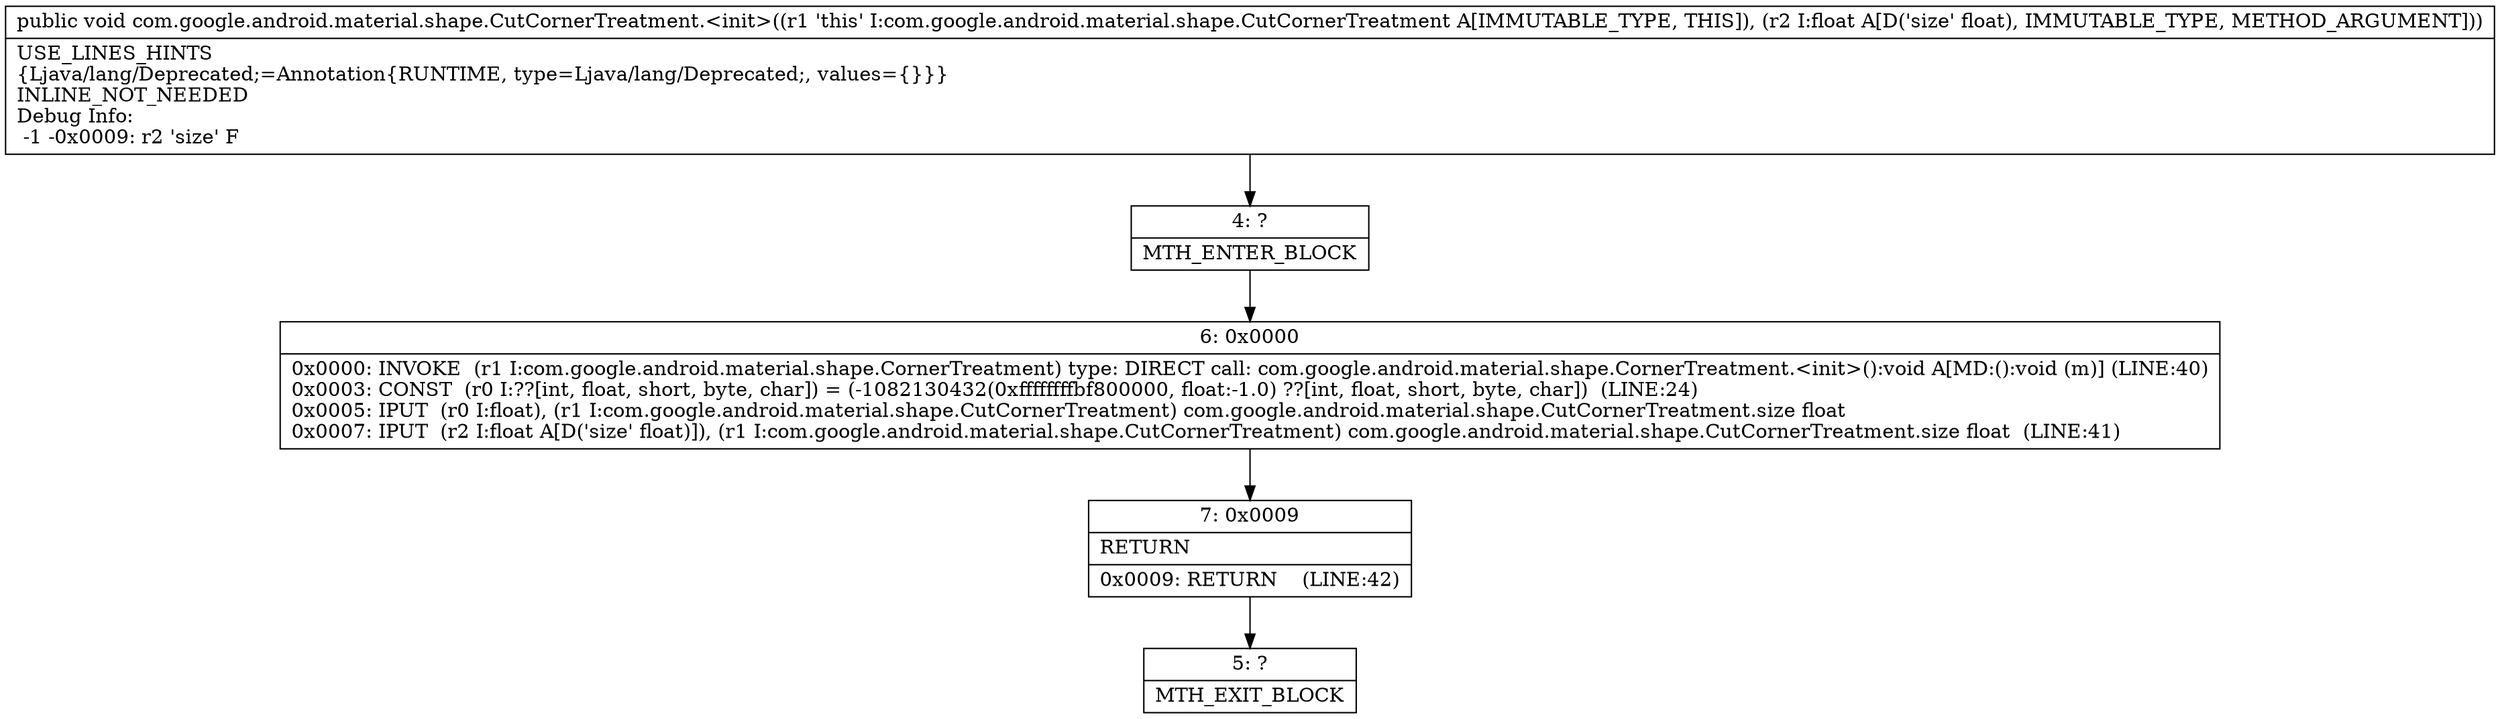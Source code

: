 digraph "CFG forcom.google.android.material.shape.CutCornerTreatment.\<init\>(F)V" {
Node_4 [shape=record,label="{4\:\ ?|MTH_ENTER_BLOCK\l}"];
Node_6 [shape=record,label="{6\:\ 0x0000|0x0000: INVOKE  (r1 I:com.google.android.material.shape.CornerTreatment) type: DIRECT call: com.google.android.material.shape.CornerTreatment.\<init\>():void A[MD:():void (m)] (LINE:40)\l0x0003: CONST  (r0 I:??[int, float, short, byte, char]) = (\-1082130432(0xffffffffbf800000, float:\-1.0) ??[int, float, short, byte, char])  (LINE:24)\l0x0005: IPUT  (r0 I:float), (r1 I:com.google.android.material.shape.CutCornerTreatment) com.google.android.material.shape.CutCornerTreatment.size float \l0x0007: IPUT  (r2 I:float A[D('size' float)]), (r1 I:com.google.android.material.shape.CutCornerTreatment) com.google.android.material.shape.CutCornerTreatment.size float  (LINE:41)\l}"];
Node_7 [shape=record,label="{7\:\ 0x0009|RETURN\l|0x0009: RETURN    (LINE:42)\l}"];
Node_5 [shape=record,label="{5\:\ ?|MTH_EXIT_BLOCK\l}"];
MethodNode[shape=record,label="{public void com.google.android.material.shape.CutCornerTreatment.\<init\>((r1 'this' I:com.google.android.material.shape.CutCornerTreatment A[IMMUTABLE_TYPE, THIS]), (r2 I:float A[D('size' float), IMMUTABLE_TYPE, METHOD_ARGUMENT]))  | USE_LINES_HINTS\l\{Ljava\/lang\/Deprecated;=Annotation\{RUNTIME, type=Ljava\/lang\/Deprecated;, values=\{\}\}\}\lINLINE_NOT_NEEDED\lDebug Info:\l  \-1 \-0x0009: r2 'size' F\l}"];
MethodNode -> Node_4;Node_4 -> Node_6;
Node_6 -> Node_7;
Node_7 -> Node_5;
}

